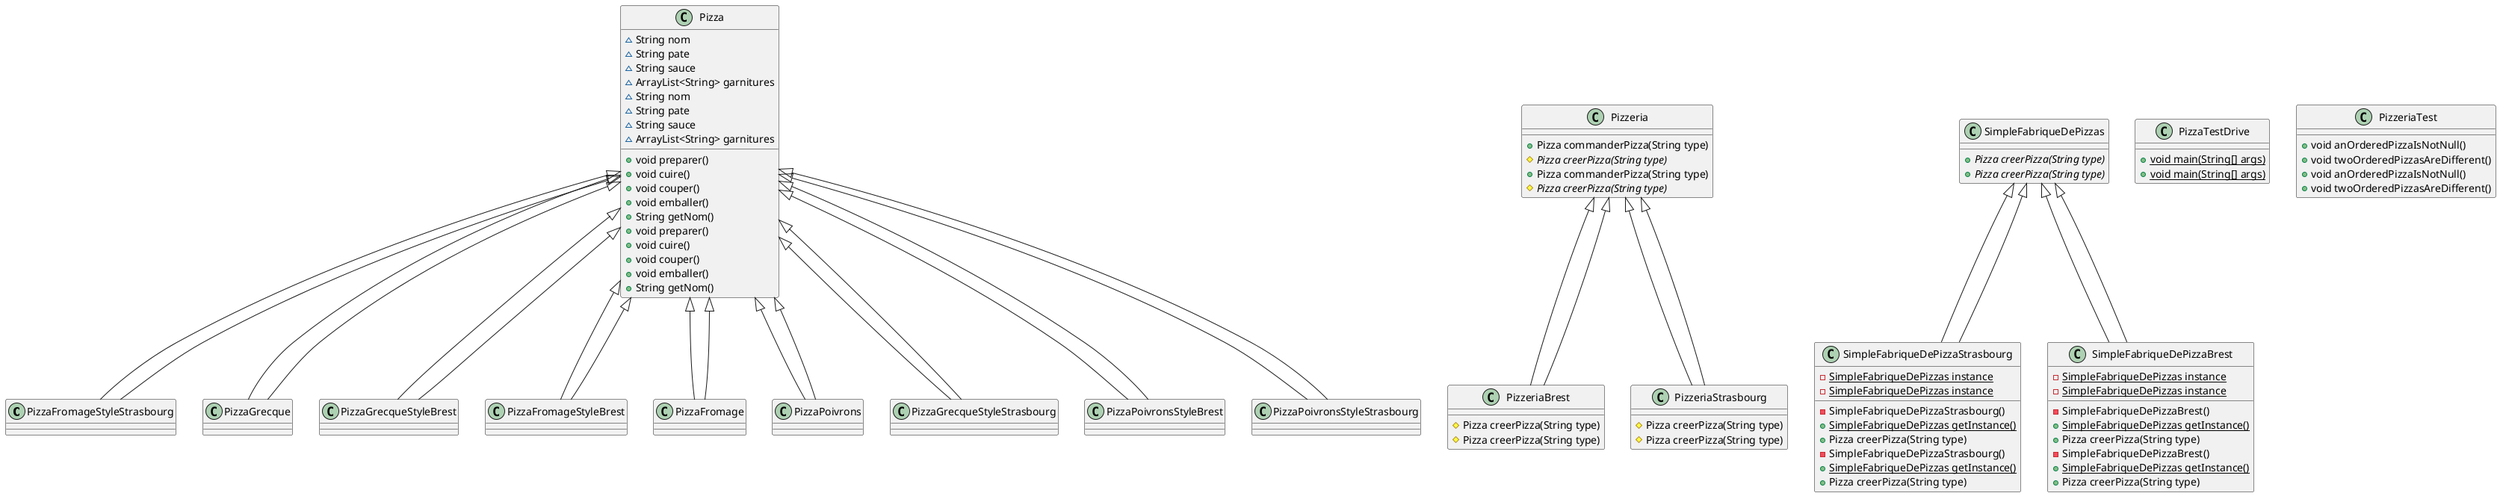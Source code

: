 @startuml
class PizzaFromageStyleStrasbourg [[java:PizzaFromageStyleStrasbourg]] {
}
class Pizza [[java:Pizza]] {
}
Pizza <|-- PizzaFromageStyleStrasbourg
class PizzeriaBrest [[java:PizzeriaBrest]] {
	#Pizza creerPizza(String type)
}
class Pizzeria [[java:Pizzeria]] {
}
Pizzeria <|-- PizzeriaBrest
class PizzaGrecque [[java:PizzaGrecque]] {
}
class Pizza [[java:Pizza]] {
}
Pizza <|-- PizzaGrecque
abstract class Pizza [[java:Pizza]] {
	~String nom
	~String pate
	~String sauce
	~ArrayList<String> garnitures
	+void preparer()
	+void cuire()
	+void couper()
	+void emballer()
	+String getNom()
}
class PizzaGrecqueStyleBrest [[java:PizzaGrecqueStyleBrest]] {
}
class Pizza [[java:Pizza]] {
}
Pizza <|-- PizzaGrecqueStyleBrest
abstract class Pizzeria [[java:Pizzeria]] {
	+Pizza commanderPizza(String type)
	#{abstract}Pizza creerPizza(String type)
}
class PizzaFromageStyleBrest [[java:PizzaFromageStyleBrest]] {
}
class Pizza [[java:Pizza]] {
}
Pizza <|-- PizzaFromageStyleBrest
class SimpleFabriqueDePizzaStrasbourg [[java:SimpleFabriqueDePizzaStrasbourg]] {
	-{static}SimpleFabriqueDePizzas instance
	-SimpleFabriqueDePizzaStrasbourg()
	+{static}SimpleFabriqueDePizzas getInstance()
	+Pizza creerPizza(String type)
}
class SimpleFabriqueDePizzas [[java:SimpleFabriqueDePizzas]] {
}
SimpleFabriqueDePizzas <|-- SimpleFabriqueDePizzaStrasbourg
class PizzeriaStrasbourg [[java:PizzeriaStrasbourg]] {
	#Pizza creerPizza(String type)
}
class Pizzeria [[java:Pizzeria]] {
}
Pizzeria <|-- PizzeriaStrasbourg
class PizzaFromage [[java:PizzaFromage]] {
}
class Pizza [[java:Pizza]] {
}
Pizza <|-- PizzaFromage
class PizzaPoivrons [[java:PizzaPoivrons]] {
}
class Pizza [[java:Pizza]] {
}
Pizza <|-- PizzaPoivrons
class SimpleFabriqueDePizzaBrest [[java:SimpleFabriqueDePizzaBrest]] {
	-{static}SimpleFabriqueDePizzas instance
	-SimpleFabriqueDePizzaBrest()
	+{static}SimpleFabriqueDePizzas getInstance()
	+Pizza creerPizza(String type)
}
class SimpleFabriqueDePizzas [[java:SimpleFabriqueDePizzas]] {
}
SimpleFabriqueDePizzas <|-- SimpleFabriqueDePizzaBrest
abstract class SimpleFabriqueDePizzas [[java:SimpleFabriqueDePizzas]] {
	+{abstract}Pizza creerPizza(String type)
}
class PizzaGrecqueStyleStrasbourg [[java:PizzaGrecqueStyleStrasbourg]] {
}
class Pizza [[java:Pizza]] {
}
Pizza <|-- PizzaGrecqueStyleStrasbourg
class PizzaPoivronsStyleBrest [[java:PizzaPoivronsStyleBrest]] {
}
class Pizza [[java:Pizza]] {
}
Pizza <|-- PizzaPoivronsStyleBrest
class PizzaPoivronsStyleStrasbourg [[java:PizzaPoivronsStyleStrasbourg]] {
}
class Pizza [[java:Pizza]] {
}
Pizza <|-- PizzaPoivronsStyleStrasbourg
abstract class Pizza [[java:Pizza]] {
	~String nom
	~String pate
	~String sauce
	~ArrayList<String> garnitures
	+void preparer()
	+void cuire()
	+void couper()
	+void emballer()
	+String getNom()
}
class PizzaFromage [[java:PizzaFromage]] {
}
class Pizza [[java:Pizza]] {
}
Pizza <|-- PizzaFromage
class PizzaFromageStyleBrest [[java:PizzaFromageStyleBrest]] {
}
class Pizza [[java:Pizza]] {
}
Pizza <|-- PizzaFromageStyleBrest
class PizzaFromageStyleStrasbourg [[java:PizzaFromageStyleStrasbourg]] {
}
class Pizza [[java:Pizza]] {
}
Pizza <|-- PizzaFromageStyleStrasbourg
class PizzaGrecque [[java:PizzaGrecque]] {
}
class Pizza [[java:Pizza]] {
}
Pizza <|-- PizzaGrecque
class PizzaGrecqueStyleBrest [[java:PizzaGrecqueStyleBrest]] {
}
class Pizza [[java:Pizza]] {
}
Pizza <|-- PizzaGrecqueStyleBrest
class PizzaGrecqueStyleStrasbourg [[java:PizzaGrecqueStyleStrasbourg]] {
}
class Pizza [[java:Pizza]] {
}
Pizza <|-- PizzaGrecqueStyleStrasbourg
class PizzaPoivrons [[java:PizzaPoivrons]] {
}
class Pizza [[java:Pizza]] {
}
Pizza <|-- PizzaPoivrons
class PizzaPoivronsStyleBrest [[java:PizzaPoivronsStyleBrest]] {
}
class Pizza [[java:Pizza]] {
}
Pizza <|-- PizzaPoivronsStyleBrest
class PizzaPoivronsStyleStrasbourg [[java:PizzaPoivronsStyleStrasbourg]] {
}
class Pizza [[java:Pizza]] {
}
Pizza <|-- PizzaPoivronsStyleStrasbourg
abstract class Pizzeria [[java:Pizzeria]] {
	+Pizza commanderPizza(String type)
	#{abstract}Pizza creerPizza(String type)
}
class PizzeriaBrest [[java:PizzeriaBrest]] {
	#Pizza creerPizza(String type)
}
class Pizzeria [[java:Pizzeria]] {
}
Pizzeria <|-- PizzeriaBrest
class PizzeriaStrasbourg [[java:PizzeriaStrasbourg]] {
	#Pizza creerPizza(String type)
}
class Pizzeria [[java:Pizzeria]] {
}
Pizzeria <|-- PizzeriaStrasbourg
class SimpleFabriqueDePizzaBrest [[java:SimpleFabriqueDePizzaBrest]] {
	-{static}SimpleFabriqueDePizzas instance
	-SimpleFabriqueDePizzaBrest()
	+{static}SimpleFabriqueDePizzas getInstance()
	+Pizza creerPizza(String type)
}
class SimpleFabriqueDePizzas [[java:SimpleFabriqueDePizzas]] {
}
SimpleFabriqueDePizzas <|-- SimpleFabriqueDePizzaBrest
abstract class SimpleFabriqueDePizzas [[java:SimpleFabriqueDePizzas]] {
	+{abstract}Pizza creerPizza(String type)
}
class SimpleFabriqueDePizzaStrasbourg [[java:SimpleFabriqueDePizzaStrasbourg]] {
	-{static}SimpleFabriqueDePizzas instance
	-SimpleFabriqueDePizzaStrasbourg()
	+{static}SimpleFabriqueDePizzas getInstance()
	+Pizza creerPizza(String type)
}
class SimpleFabriqueDePizzas [[java:SimpleFabriqueDePizzas]] {
}
SimpleFabriqueDePizzas <|-- SimpleFabriqueDePizzaStrasbourg
class PizzaTestDrive [[java:PizzaTestDrive]] {
	+{static}void main(String[] args)
}
class PizzeriaTest [[java:PizzeriaTest]] {
	+void anOrderedPizzaIsNotNull()
	+void twoOrderedPizzasAreDifferent()
}
class PizzeriaTest [[java:PizzeriaTest]] {
	+void anOrderedPizzaIsNotNull()
	+void twoOrderedPizzasAreDifferent()
}
class PizzaTestDrive [[java:PizzaTestDrive]] {
	+{static}void main(String[] args)
}
@enduml
